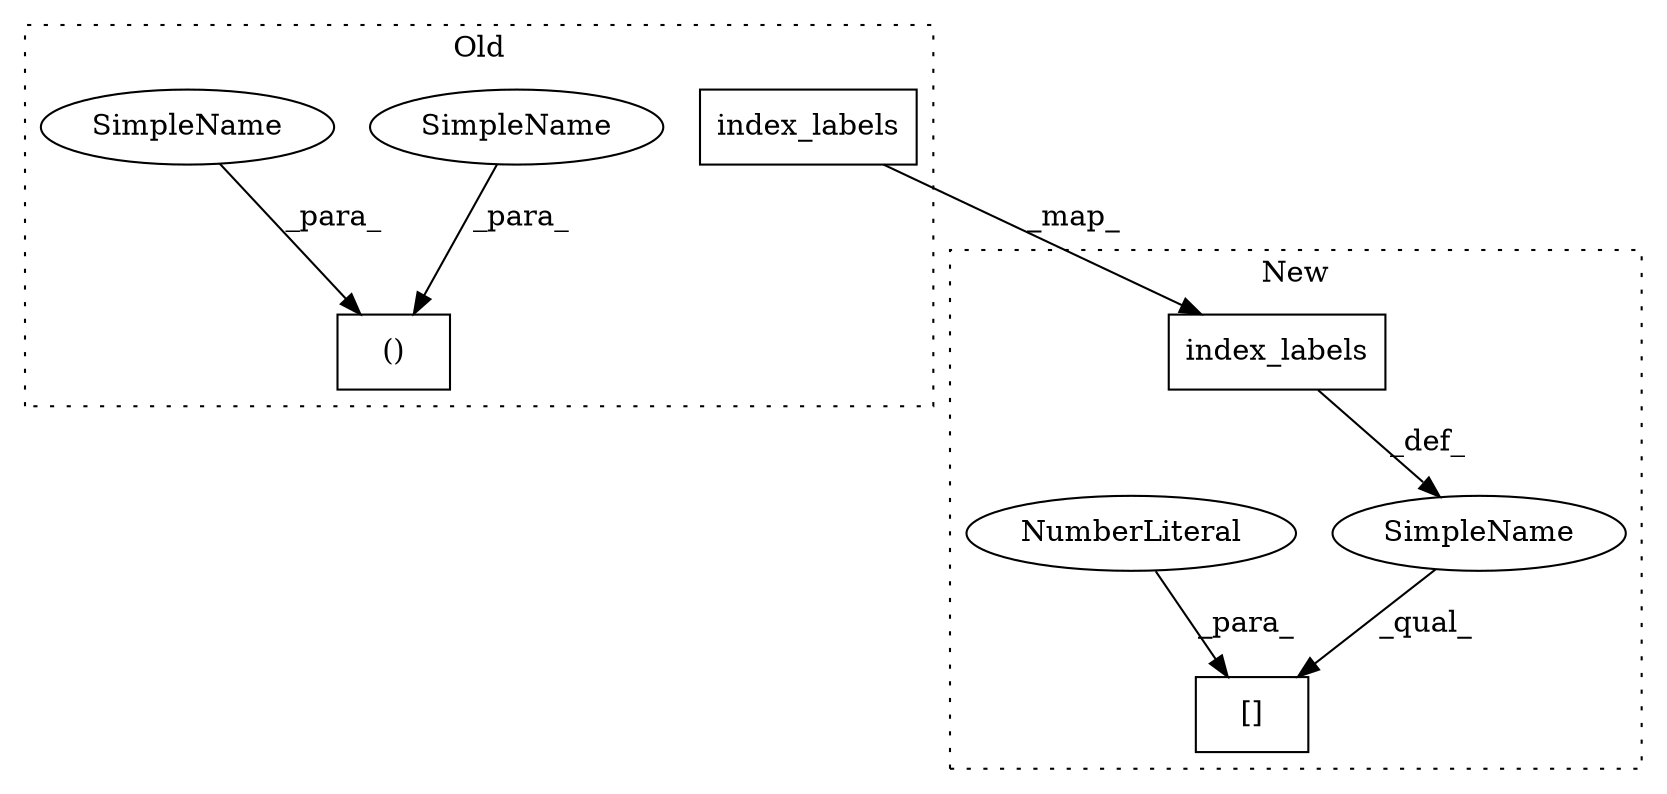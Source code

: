 digraph G {
subgraph cluster0 {
1 [label="index_labels" a="32" s="2078,2096" l="13,1" shape="box"];
6 [label="()" a="106" s="2038" l="33" shape="box"];
7 [label="SimpleName" a="42" s="2038" l="5" shape="ellipse"];
8 [label="SimpleName" a="42" s="2056" l="15" shape="ellipse"];
label = "Old";
style="dotted";
}
subgraph cluster1 {
2 [label="index_labels" a="32" s="1963,1981" l="13,1" shape="box"];
3 [label="[]" a="2" s="1958,1984" l="25,1" shape="box"];
4 [label="NumberLiteral" a="34" s="1983" l="1" shape="ellipse"];
5 [label="SimpleName" a="42" s="" l="" shape="ellipse"];
label = "New";
style="dotted";
}
1 -> 2 [label="_map_"];
2 -> 5 [label="_def_"];
4 -> 3 [label="_para_"];
5 -> 3 [label="_qual_"];
7 -> 6 [label="_para_"];
8 -> 6 [label="_para_"];
}